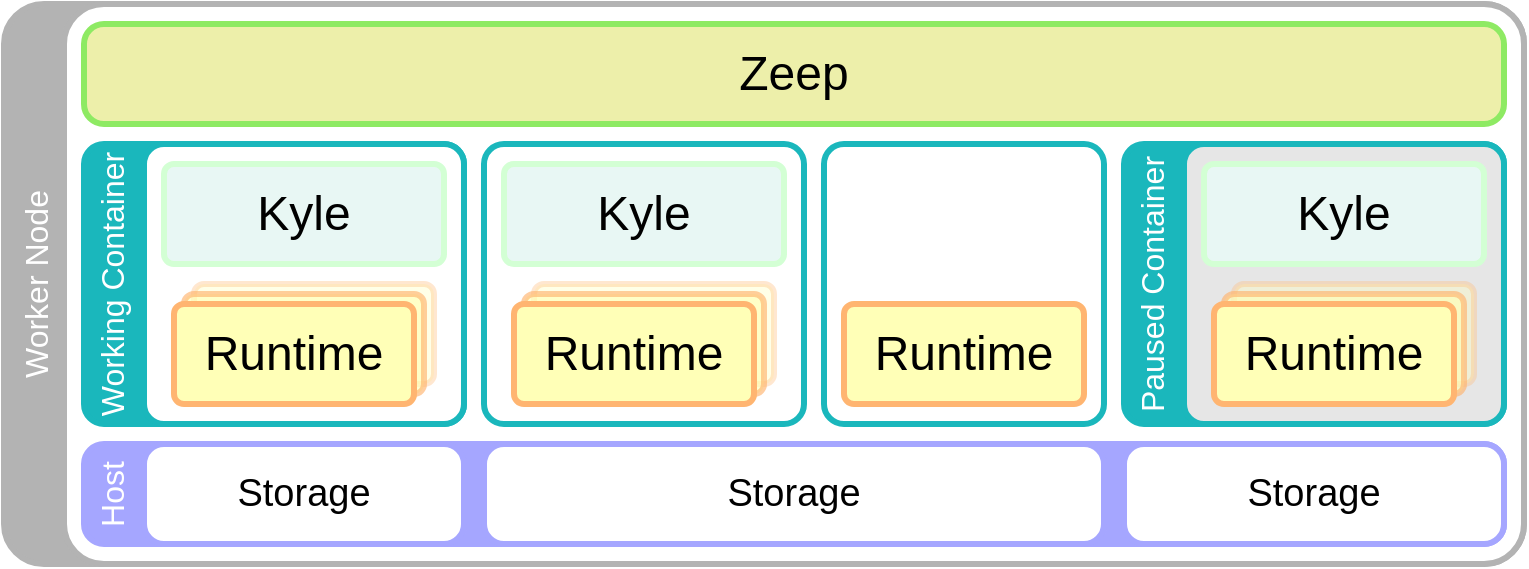 <mxfile version="12.4.3" type="device" pages="1"><diagram id="cpis_CViRSuirQH-XRv5" name="overview"><mxGraphModel dx="813" dy="407" grid="1" gridSize="10" guides="1" tooltips="1" connect="1" arrows="1" fold="1" page="1" pageScale="1" pageWidth="800" pageHeight="300" math="0" shadow="0"><root><mxCell id="0"/><mxCell id="1" style="locked=1;" parent="0"/><mxCell id="jF3VV6IPcx0kCLn87i3D-38" value="worker" style="" parent="0"/><mxCell id="jF3VV6IPcx0kCLn87i3D-39" value="Worker Node" style="rounded=1;whiteSpace=wrap;html=1;absoluteArcSize=1;strokeColor=#B3B3B3;strokeWidth=3;fillColor=#B3B3B3;fontStyle=0;fontSize=16;fontFamily=Helvetica;arcSize=40;fontColor=#FFFFFF;verticalAlign=top;horizontal=0;" vertex="1" parent="jF3VV6IPcx0kCLn87i3D-38"><mxGeometry x="10" y="10" width="760" height="280" as="geometry"/></mxCell><mxCell id="jF3VV6IPcx0kCLn87i3D-40" value="" style="rounded=1;whiteSpace=wrap;html=1;absoluteArcSize=1;strokeColor=#B3B3B3;strokeWidth=3;fillColor=#ffffff;fontStyle=0;fontSize=24;fontFamily=Helvetica;arcSize=40;fontColor=#333333;imageHeight=24;" vertex="1" parent="jF3VV6IPcx0kCLn87i3D-38"><mxGeometry x="40" y="10" width="730" height="280" as="geometry"/></mxCell><mxCell id="jF3VV6IPcx0kCLn87i3D-41" value="components" style="" parent="0"/><mxCell id="jF3VV6IPcx0kCLn87i3D-42" value="Paused Container" style="rounded=1;whiteSpace=wrap;html=1;absoluteArcSize=1;strokeColor=#1AB7BC;strokeWidth=3;fillColor=#1AB7BC;fontStyle=0;fontSize=16;fontFamily=Helvetica;arcSize=20;verticalAlign=top;fontColor=#FFFFFF;horizontal=0;align=center;spacing=0;spacingBottom=0;" vertex="1" parent="jF3VV6IPcx0kCLn87i3D-41"><mxGeometry x="570" y="80" width="190" height="140" as="geometry"/></mxCell><mxCell id="jF3VV6IPcx0kCLn87i3D-43" value="Working Container" style="rounded=1;whiteSpace=wrap;html=1;absoluteArcSize=1;strokeColor=#1AB7BC;strokeWidth=3;fillColor=#1AB7BC;fontStyle=0;fontSize=16;fontFamily=Helvetica;arcSize=20;verticalAlign=top;fontColor=#FFFFFF;horizontal=0;align=center;spacing=0;" vertex="1" parent="jF3VV6IPcx0kCLn87i3D-41"><mxGeometry x="50" y="80" width="190" height="140" as="geometry"/></mxCell><mxCell id="jF3VV6IPcx0kCLn87i3D-45" value="&lt;font style=&quot;font-size: 24px&quot;&gt;Zeep&lt;/font&gt;" style="rounded=1;whiteSpace=wrap;html=1;absoluteArcSize=1;strokeColor=#8eea63;strokeWidth=3;fillColor=#edefaa;fontStyle=0;fontSize=24;fontFamily=Helvetica;arcSize=20;fontColor=#000000;" vertex="1" parent="jF3VV6IPcx0kCLn87i3D-41"><mxGeometry x="50" y="20" width="710" height="50" as="geometry"/></mxCell><mxCell id="jF3VV6IPcx0kCLn87i3D-46" value="" style="rounded=1;whiteSpace=wrap;html=1;absoluteArcSize=1;strokeColor=#1ab7bc;strokeWidth=3;fillColor=#E6E6E6;fontStyle=0;fontSize=24;fontFamily=Helvetica;arcSize=20;" vertex="1" parent="jF3VV6IPcx0kCLn87i3D-41"><mxGeometry x="600" y="80" width="160" height="140" as="geometry"/></mxCell><mxCell id="jF3VV6IPcx0kCLn87i3D-47" value="" style="rounded=1;whiteSpace=wrap;html=1;absoluteArcSize=1;strokeColor=#ffb571;strokeWidth=3;fillColor=#FFFFB7;fontStyle=0;fontSize=24;fontFamily=Helvetica;arcSize=10;opacity=33;" vertex="1" parent="jF3VV6IPcx0kCLn87i3D-41"><mxGeometry x="625" y="150" width="120" height="50" as="geometry"/></mxCell><mxCell id="jF3VV6IPcx0kCLn87i3D-48" value="" style="rounded=1;whiteSpace=wrap;html=1;absoluteArcSize=1;strokeColor=#ffb571;strokeWidth=3;fillColor=#FFFFB7;fontStyle=0;fontSize=24;fontFamily=Helvetica;arcSize=10;opacity=66;" vertex="1" parent="jF3VV6IPcx0kCLn87i3D-41"><mxGeometry x="620" y="155" width="120" height="50" as="geometry"/></mxCell><mxCell id="jF3VV6IPcx0kCLn87i3D-49" value="&lt;font style=&quot;font-size: 24px&quot;&gt;Kyle&lt;/font&gt;" style="rounded=1;whiteSpace=wrap;html=1;absoluteArcSize=1;strokeColor=#D3FFD4;strokeWidth=3;fillColor=#E8F7F4;fontStyle=0;fontSize=24;fontFamily=Helvetica;arcSize=10;" vertex="1" parent="jF3VV6IPcx0kCLn87i3D-41"><mxGeometry x="610" y="90" width="140" height="50" as="geometry"/></mxCell><mxCell id="jF3VV6IPcx0kCLn87i3D-50" value="&lt;font style=&quot;font-size: 24px&quot;&gt;Runtime&lt;/font&gt;" style="rounded=1;whiteSpace=wrap;html=1;absoluteArcSize=1;strokeColor=#ffb571;strokeWidth=3;fillColor=#FFFFB7;fontStyle=0;fontSize=24;fontFamily=Helvetica;arcSize=10;" vertex="1" parent="jF3VV6IPcx0kCLn87i3D-41"><mxGeometry x="615" y="160" width="120" height="50" as="geometry"/></mxCell><mxCell id="jF3VV6IPcx0kCLn87i3D-51" value="" style="rounded=1;whiteSpace=wrap;html=1;absoluteArcSize=1;strokeColor=#1ab7bc;strokeWidth=3;fillColor=#ffffff;fontStyle=0;fontSize=24;fontFamily=Helvetica;arcSize=20;" vertex="1" parent="jF3VV6IPcx0kCLn87i3D-41"><mxGeometry x="420" y="80" width="140" height="140" as="geometry"/></mxCell><mxCell id="jF3VV6IPcx0kCLn87i3D-52" value="&lt;font style=&quot;font-size: 24px&quot;&gt;Runtime&lt;/font&gt;" style="rounded=1;whiteSpace=wrap;html=1;absoluteArcSize=1;strokeColor=#ffb571;strokeWidth=3;fillColor=#FFFFB7;fontStyle=0;fontSize=24;fontFamily=Helvetica;arcSize=10;" vertex="1" parent="jF3VV6IPcx0kCLn87i3D-41"><mxGeometry x="430" y="160" width="120" height="50" as="geometry"/></mxCell><mxCell id="jF3VV6IPcx0kCLn87i3D-53" value="" style="rounded=1;whiteSpace=wrap;html=1;absoluteArcSize=1;strokeColor=#1ab7bc;strokeWidth=3;fillColor=#ffffff;fontStyle=0;fontSize=24;fontFamily=Helvetica;arcSize=20;" vertex="1" parent="jF3VV6IPcx0kCLn87i3D-41"><mxGeometry x="80" y="80" width="160" height="140" as="geometry"/></mxCell><mxCell id="jF3VV6IPcx0kCLn87i3D-54" value="" style="rounded=1;whiteSpace=wrap;html=1;absoluteArcSize=1;strokeColor=#ffb571;strokeWidth=3;fillColor=#FFFFB7;fontStyle=0;fontSize=24;fontFamily=Helvetica;arcSize=10;opacity=33;" vertex="1" parent="jF3VV6IPcx0kCLn87i3D-41"><mxGeometry x="105" y="150" width="120" height="50" as="geometry"/></mxCell><mxCell id="jF3VV6IPcx0kCLn87i3D-55" value="" style="rounded=1;whiteSpace=wrap;html=1;absoluteArcSize=1;strokeColor=#ffb571;strokeWidth=3;fillColor=#FFFFB7;fontStyle=0;fontSize=24;fontFamily=Helvetica;arcSize=10;opacity=66;" vertex="1" parent="jF3VV6IPcx0kCLn87i3D-41"><mxGeometry x="100" y="155" width="120" height="50" as="geometry"/></mxCell><mxCell id="jF3VV6IPcx0kCLn87i3D-56" value="&lt;font style=&quot;font-size: 24px&quot;&gt;Kyle&lt;/font&gt;" style="rounded=1;whiteSpace=wrap;html=1;absoluteArcSize=1;strokeColor=#D3FFD4;strokeWidth=3;fillColor=#E8F7F4;fontStyle=0;fontSize=24;fontFamily=Helvetica;arcSize=10;" vertex="1" parent="jF3VV6IPcx0kCLn87i3D-41"><mxGeometry x="90" y="90" width="140" height="50" as="geometry"/></mxCell><mxCell id="jF3VV6IPcx0kCLn87i3D-57" value="&lt;font style=&quot;font-size: 24px&quot;&gt;Runtime&lt;/font&gt;" style="rounded=1;whiteSpace=wrap;html=1;absoluteArcSize=1;strokeColor=#ffb571;strokeWidth=3;fillColor=#FFFFB7;fontStyle=0;fontSize=24;fontFamily=Helvetica;arcSize=10;" vertex="1" parent="jF3VV6IPcx0kCLn87i3D-41"><mxGeometry x="95" y="160" width="120" height="50" as="geometry"/></mxCell><mxCell id="jF3VV6IPcx0kCLn87i3D-58" value="" style="rounded=1;whiteSpace=wrap;html=1;absoluteArcSize=1;strokeColor=#1ab7bc;strokeWidth=3;fillColor=#ffffff;fontStyle=0;fontSize=24;fontFamily=Helvetica;arcSize=20;" vertex="1" parent="jF3VV6IPcx0kCLn87i3D-41"><mxGeometry x="250" y="80" width="160" height="140" as="geometry"/></mxCell><mxCell id="jF3VV6IPcx0kCLn87i3D-59" value="" style="rounded=1;whiteSpace=wrap;html=1;absoluteArcSize=1;strokeColor=#ffb571;strokeWidth=3;fillColor=#FFFFB7;fontStyle=0;fontSize=24;fontFamily=Helvetica;arcSize=10;opacity=33;" vertex="1" parent="jF3VV6IPcx0kCLn87i3D-41"><mxGeometry x="275" y="150" width="120" height="50" as="geometry"/></mxCell><mxCell id="jF3VV6IPcx0kCLn87i3D-60" value="" style="rounded=1;whiteSpace=wrap;html=1;absoluteArcSize=1;strokeColor=#ffb571;strokeWidth=3;fillColor=#FFFFB7;fontStyle=0;fontSize=24;fontFamily=Helvetica;arcSize=10;opacity=66;" vertex="1" parent="jF3VV6IPcx0kCLn87i3D-41"><mxGeometry x="270" y="155" width="120" height="50" as="geometry"/></mxCell><mxCell id="jF3VV6IPcx0kCLn87i3D-61" value="&lt;font style=&quot;font-size: 24px&quot;&gt;Kyle&lt;/font&gt;" style="rounded=1;whiteSpace=wrap;html=1;absoluteArcSize=1;strokeColor=#D3FFD4;strokeWidth=3;fillColor=#E8F7F4;fontStyle=0;fontSize=24;fontFamily=Helvetica;arcSize=10;" vertex="1" parent="jF3VV6IPcx0kCLn87i3D-41"><mxGeometry x="260" y="90" width="140" height="50" as="geometry"/></mxCell><mxCell id="jF3VV6IPcx0kCLn87i3D-62" value="&lt;font style=&quot;font-size: 24px&quot;&gt;Runtime&lt;/font&gt;" style="rounded=1;whiteSpace=wrap;html=1;absoluteArcSize=1;strokeColor=#ffb571;strokeWidth=3;fillColor=#FFFFB7;fontStyle=0;fontSize=24;fontFamily=Helvetica;arcSize=10;" vertex="1" parent="jF3VV6IPcx0kCLn87i3D-41"><mxGeometry x="265" y="160" width="120" height="50" as="geometry"/></mxCell><mxCell id="jF3VV6IPcx0kCLn87i3D-63" value="Host" style="rounded=1;whiteSpace=wrap;html=1;absoluteArcSize=1;strokeColor=#A5A6FF;strokeWidth=3;fillColor=#a5a6ff;fontStyle=0;fontSize=16;fontFamily=Helvetica;arcSize=20;fontColor=#FFFFFF;verticalAlign=top;horizontal=0;spacing=0;" vertex="1" parent="jF3VV6IPcx0kCLn87i3D-41"><mxGeometry x="50" y="230" width="710" height="50" as="geometry"/></mxCell><mxCell id="jF3VV6IPcx0kCLn87i3D-66" value="Storage" style="rounded=1;whiteSpace=wrap;html=1;strokeColor=#A5A6FF;fillColor=#ffffff;fontColor=#000000;align=center;arcSize=20;strokeWidth=3;imageHeight=24;absoluteArcSize=1;fontSize=19;" vertex="1" parent="jF3VV6IPcx0kCLn87i3D-41"><mxGeometry x="80" y="230" width="160" height="50" as="geometry"/></mxCell><mxCell id="jF3VV6IPcx0kCLn87i3D-72" value="Storage" style="rounded=1;whiteSpace=wrap;html=1;strokeColor=#A5A6FF;fillColor=#ffffff;fontColor=#000000;align=center;arcSize=20;strokeWidth=3;imageHeight=24;absoluteArcSize=1;fontSize=19;" vertex="1" parent="jF3VV6IPcx0kCLn87i3D-41"><mxGeometry x="250" y="230" width="310" height="50" as="geometry"/></mxCell><mxCell id="jF3VV6IPcx0kCLn87i3D-73" value="Storage" style="rounded=1;whiteSpace=wrap;html=1;strokeColor=#A5A6FF;fillColor=#ffffff;fontColor=#000000;align=center;arcSize=20;strokeWidth=3;imageHeight=24;absoluteArcSize=1;fontSize=19;" vertex="1" parent="jF3VV6IPcx0kCLn87i3D-41"><mxGeometry x="570" y="230" width="190" height="50" as="geometry"/></mxCell></root></mxGraphModel></diagram></mxfile>